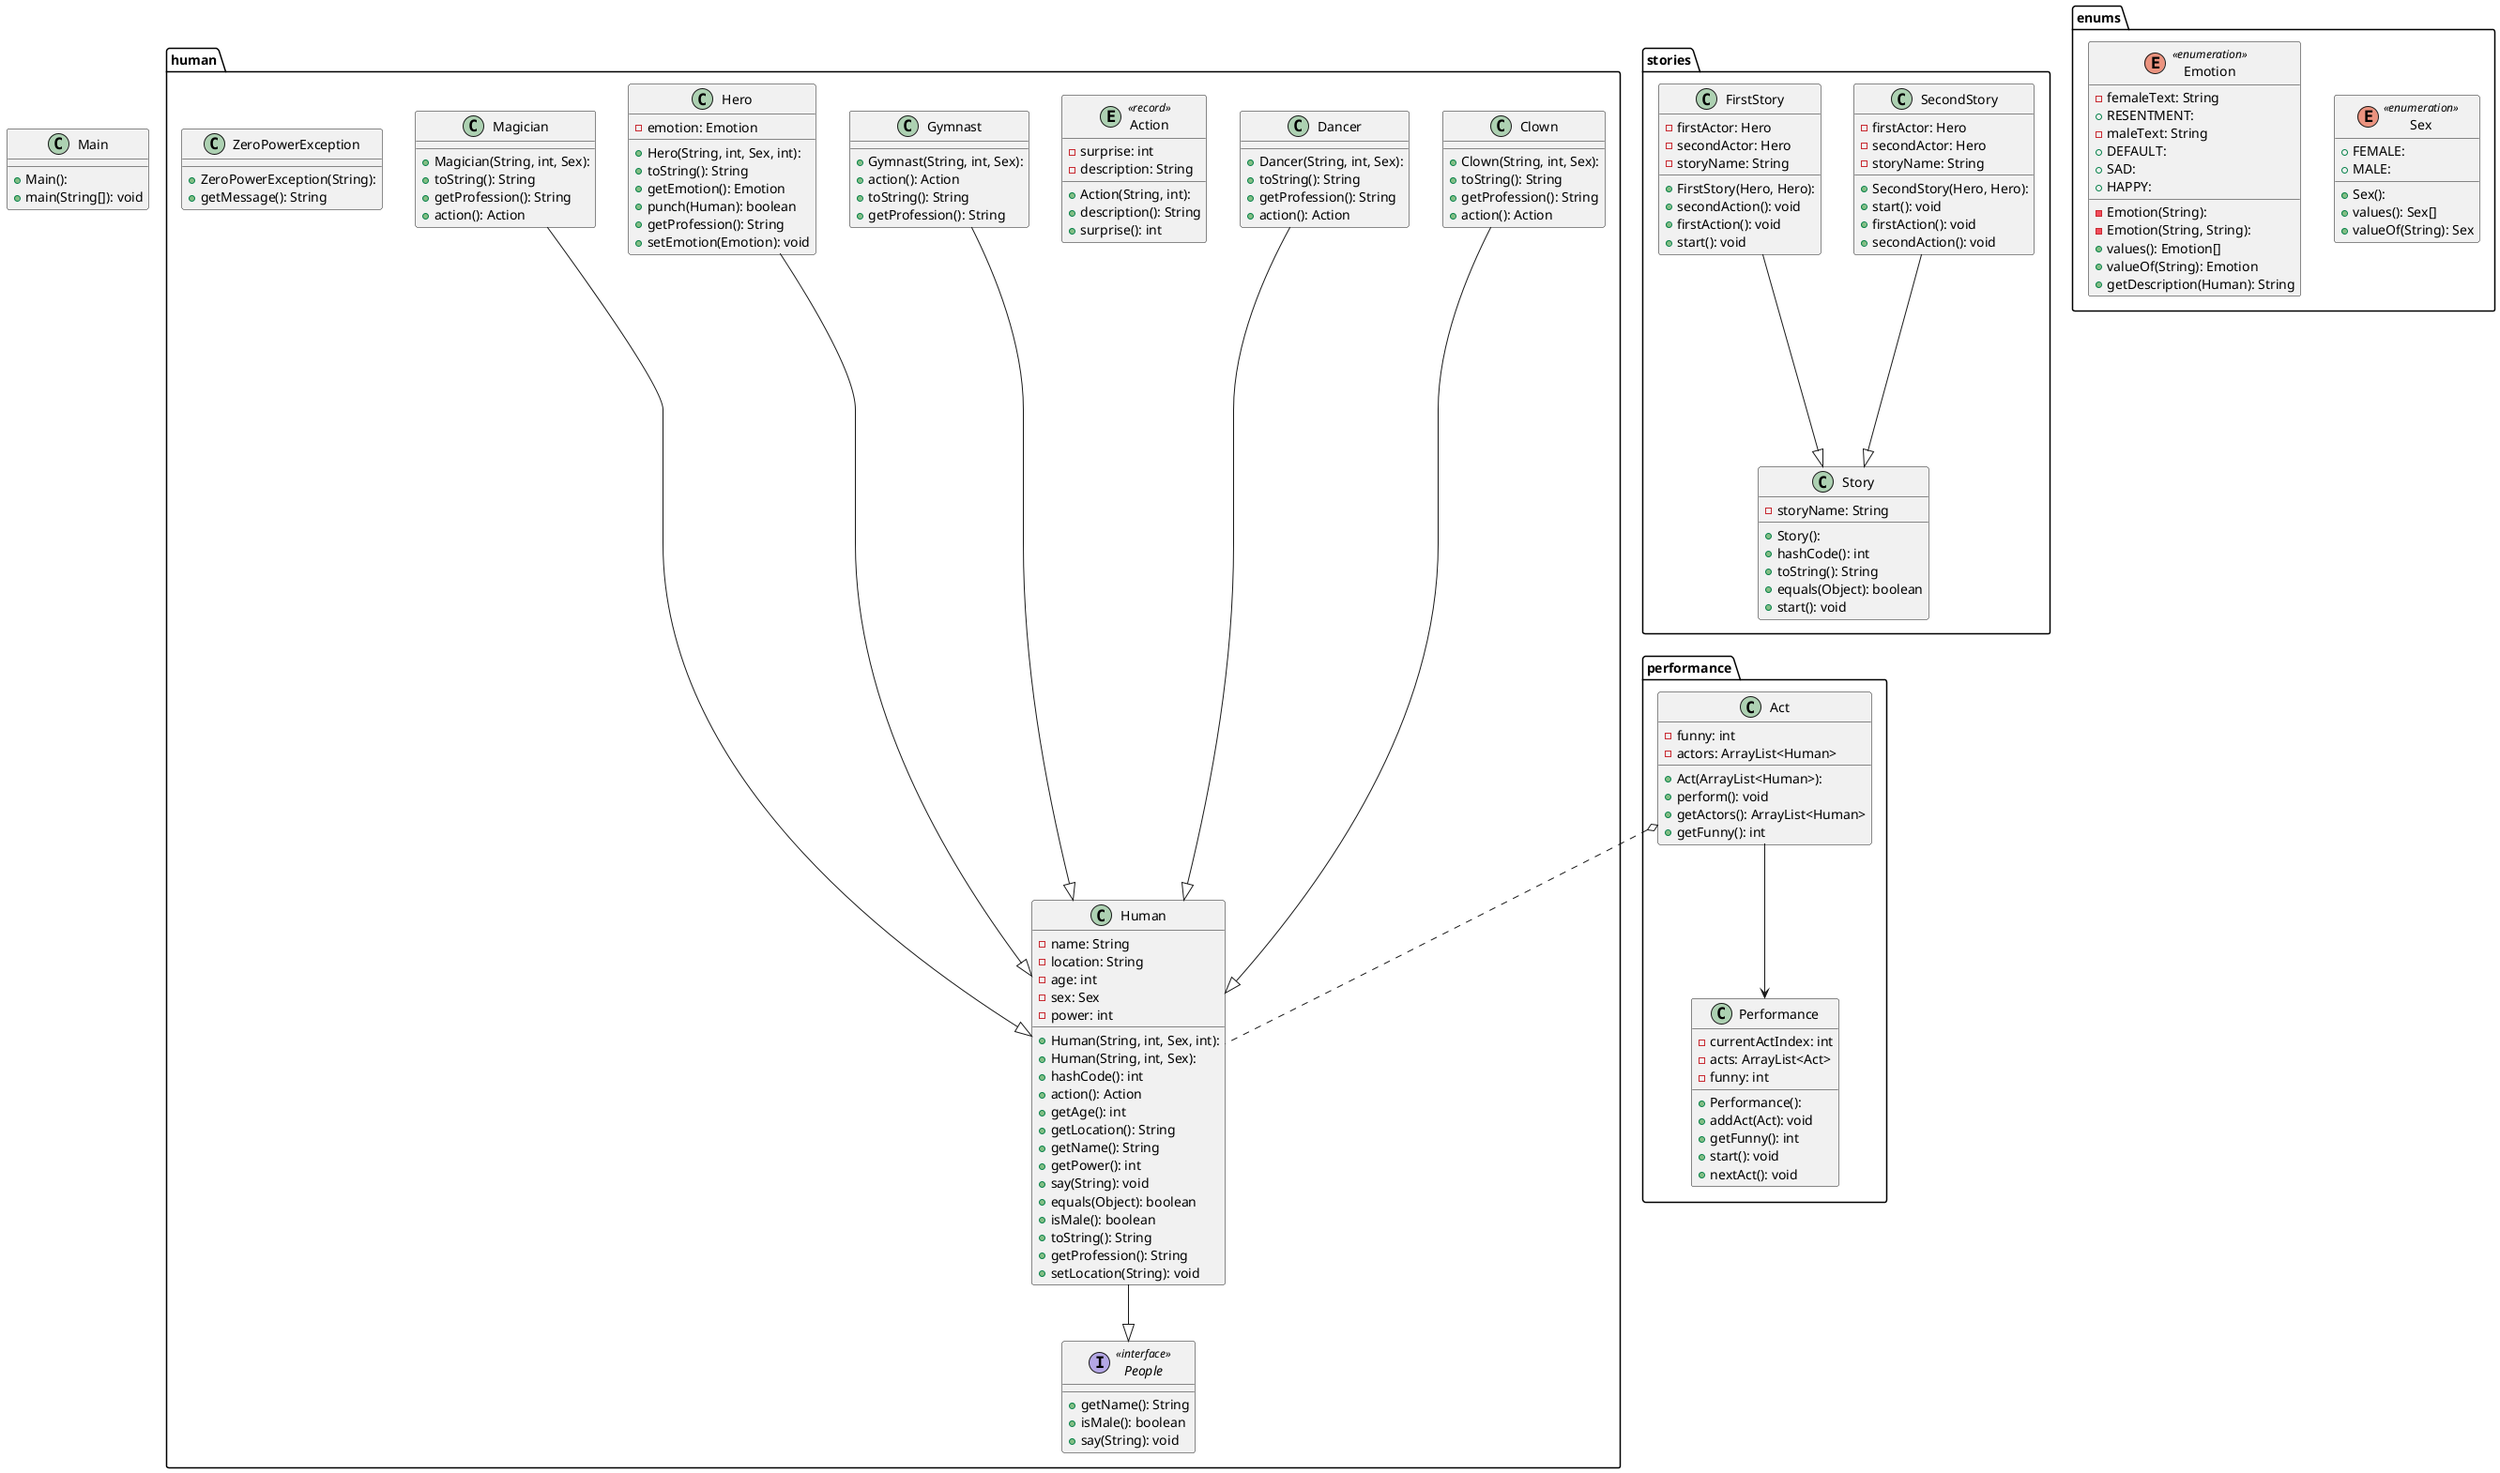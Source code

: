 @startuml


package human {
interface People << interface >> {
  + getName(): String
  + isMale(): boolean
  + say(String): void
}


class Human {
  + Human(String, int, Sex, int):
  + Human(String, int, Sex):
  - name: String
  - location: String
  - age: int
  - sex: Sex
  - power: int
  + hashCode(): int
  + action(): Action
  + getAge(): int
  + getLocation(): String
  + getName(): String
  + getPower(): int
  + say(String): void
  + equals(Object): boolean
  + isMale(): boolean
  + toString(): String
  + getProfession(): String
  + setLocation(String): void
}

class Clown {
  + Clown(String, int, Sex):
  + toString(): String
  + getProfession(): String
  + action(): Action
}
class Dancer {
  + Dancer(String, int, Sex):
  + toString(): String
  + getProfession(): String
  + action(): Action
}

entity Action << record >> {
  + Action(String, int):
  - surprise: int
  - description: String
  + description(): String
  + surprise(): int
}

class Gymnast {
  + Gymnast(String, int, Sex):
  + action(): Action
  + toString(): String
  + getProfession(): String
}
class Hero {
  + Hero(String, int, Sex, int):
  - emotion: Emotion
  + toString(): String
  + getEmotion(): Emotion
  + punch(Human): boolean
  + getProfession(): String
  + setEmotion(Emotion): void
}

class Magician {
  + Magician(String, int, Sex):
  + toString(): String
  + getProfession(): String
  + action(): Action
}

class ZeroPowerException {
  + ZeroPowerException(String):
  + getMessage(): String
}
}

class Main {
  + Main(): 
  + main(String[]): void
}
package performance{
class Performance {
  + Performance(): 
  - currentActIndex: int
  - acts: ArrayList<Act>
  - funny: int
  + addAct(Act): void
  + getFunny(): int
  + start(): void
  + nextAct(): void
}
class Act {
  + Act(ArrayList<Human>):
  - funny: int
  - actors: ArrayList<Human>
  + perform(): void
  + getActors(): ArrayList<Human>
  + getFunny(): int
}
}
package stories{
    class SecondStory {
      + SecondStory(Hero, Hero):
      - firstActor: Hero
      - secondActor: Hero
      - storyName: String
      + start(): void
      + firstAction(): void
      + secondAction(): void
    }

    class FirstStory {
      + FirstStory(Hero, Hero):
      - firstActor: Hero
      - secondActor: Hero
      - storyName: String
      + secondAction(): void
      + firstAction(): void
      + start(): void
    }

    class Story {
      + Story():
      - storyName: String
      + hashCode(): int
      + toString(): String
      + equals(Object): boolean
      + start(): void
    }
}
package enums{
enum Sex << enumeration >> {
  + Sex(): 
  + FEMALE: 
  + MALE: 
  + values(): Sex[]
  + valueOf(String): Sex
}

enum Emotion << enumeration >> {
  - Emotion(String):
  - Emotion(String, String):
  - femaleText: String
  + RESENTMENT:
  - maleText: String
  + DEFAULT:
  + SAD:
  + HAPPY:
  + values(): Emotion[]
  + valueOf(String): Emotion
  + getDescription(Human): String
}
}

Human               --|>  People
Clown               ------|>  Human
Dancer              ------|>  Human
Gymnast             ------|>  Human
Hero                ------|>  Human
Magician            ------|>  Human
SecondStory         ----|>  Story
FirstStory          ----|>  Story

Act o.. Human
Act --> Performance

@enduml
